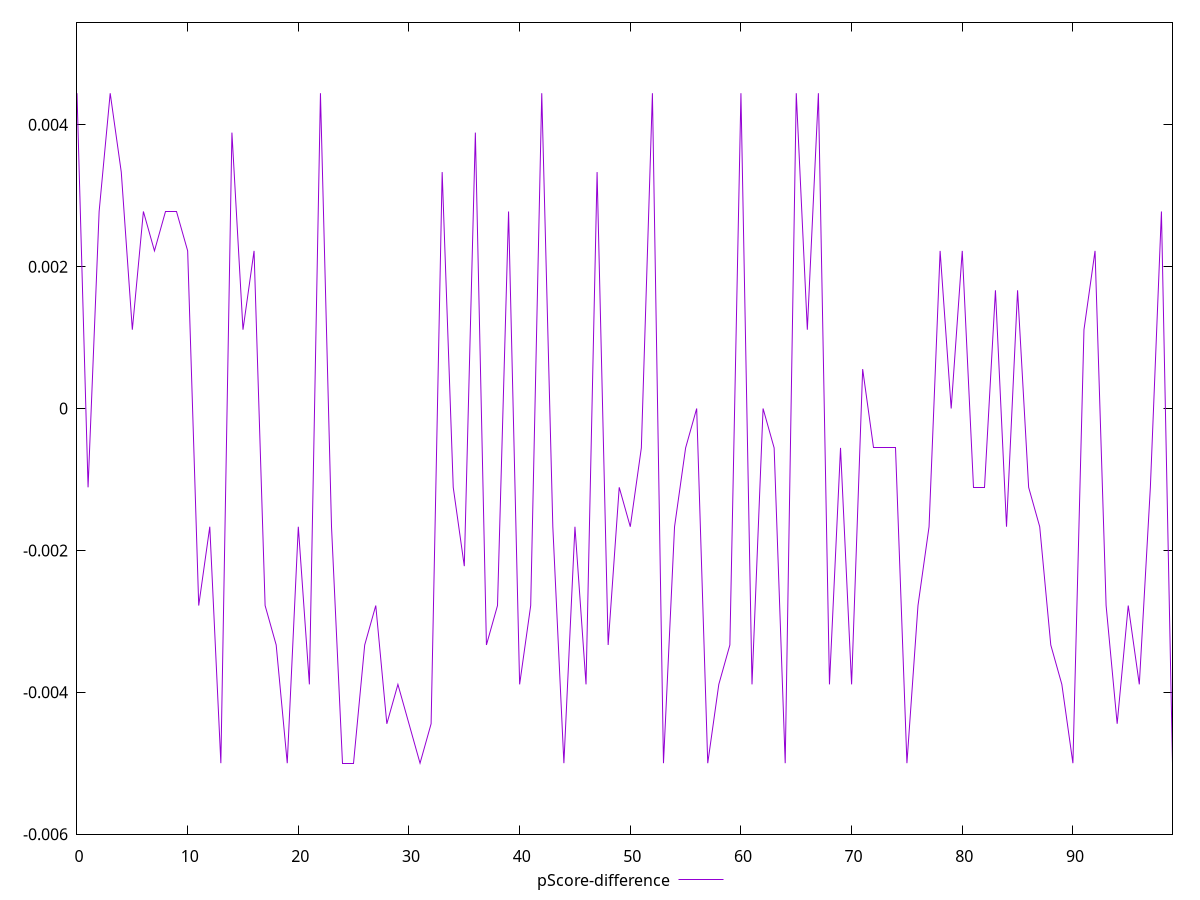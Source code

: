 reset

$pScoreDifference <<EOF
0 0.004444444444444362
1 -0.0011111111111110628
2 0.002777777777777768
3 0.004444444444444473
4 0.0033333333333332993
5 0.0011111111111111738
6 0.002777777777777768
7 0.0022222222222222365
8 0.002777777777777768
9 0.002777777777777768
10 0.0022222222222222365
11 -0.002777777777777768
12 -0.0016666666666667052
13 -0.0050000000000000044
14 0.0038888888888889417
15 0.0011111111111111738
16 0.0022222222222222365
17 -0.002777777777777768
18 -0.0033333333333332993
19 -0.0050000000000000044
20 -0.0016666666666667052
21 -0.0038888888888888307
22 0.004444444444444473
23 -0.0016666666666667052
24 -0.0050000000000000044
25 -0.0050000000000000044
26 -0.0033333333333332993
27 -0.002777777777777768
28 -0.004444444444444473
29 -0.0038888888888888307
30 -0.004444444444444473
31 -0.0050000000000000044
32 -0.004444444444444473
33 0.0033333333333332993
34 -0.0011111111111110628
35 -0.0022222222222222365
36 0.0038888888888889417
37 -0.0033333333333332993
38 -0.002777777777777768
39 0.002777777777777768
40 -0.0038888888888888307
41 -0.002777777777777768
42 0.004444444444444473
43 -0.0016666666666667052
44 -0.0050000000000000044
45 -0.0016666666666667052
46 -0.0038888888888888307
47 0.0033333333333332993
48 -0.0033333333333332993
49 -0.0011111111111110628
50 -0.0016666666666667052
51 -0.0005555555555555314
52 0.004444444444444473
53 -0.0050000000000000044
54 -0.0016666666666667052
55 -0.0005555555555555314
56 0
57 -0.0050000000000000044
58 -0.0038888888888888307
59 -0.0033333333333332993
60 0.004444444444444362
61 -0.0038888888888889417
62 0
63 -0.0005555555555555314
64 -0.0050000000000000044
65 0.004444444444444362
66 0.0011111111111110628
67 0.004444444444444473
68 -0.0038888888888889417
69 -0.0005555555555555314
70 -0.0038888888888889417
71 0.0005555555555555314
72 -0.0005555555555555314
73 -0.0005555555555555314
74 -0.0005555555555555314
75 -0.004999999999999893
76 -0.002777777777777768
77 -0.0016666666666665941
78 0.0022222222222222365
79 0
80 0.0022222222222222365
81 -0.0011111111111110628
82 -0.0011111111111110628
83 0.0016666666666667052
84 -0.0016666666666665941
85 0.0016666666666667052
86 -0.0011111111111110628
87 -0.0016666666666665941
88 -0.0033333333333332993
89 -0.0038888888888889417
90 -0.0050000000000000044
91 0.0011111111111110628
92 0.0022222222222222365
93 -0.002777777777777768
94 -0.004444444444444473
95 -0.002777777777777768
96 -0.0038888888888889417
97 -0.0011111111111111738
98 0.002777777777777768
99 -0.0050000000000000044
EOF

set key outside below
set xrange [0:99]
set yrange [-0.0060000000000000045:0.005444444444444473]
set trange [-0.0060000000000000045:0.005444444444444473]
set terminal svg size 640, 500 enhanced background rgb 'white'
set output "report_00018_2021-02-10T15-25-16.877Z/render-blocking-resources/samples/pages+cached+noadtech+nomedia/pScore-difference/values.svg"

plot $pScoreDifference title "pScore-difference" with line

reset
